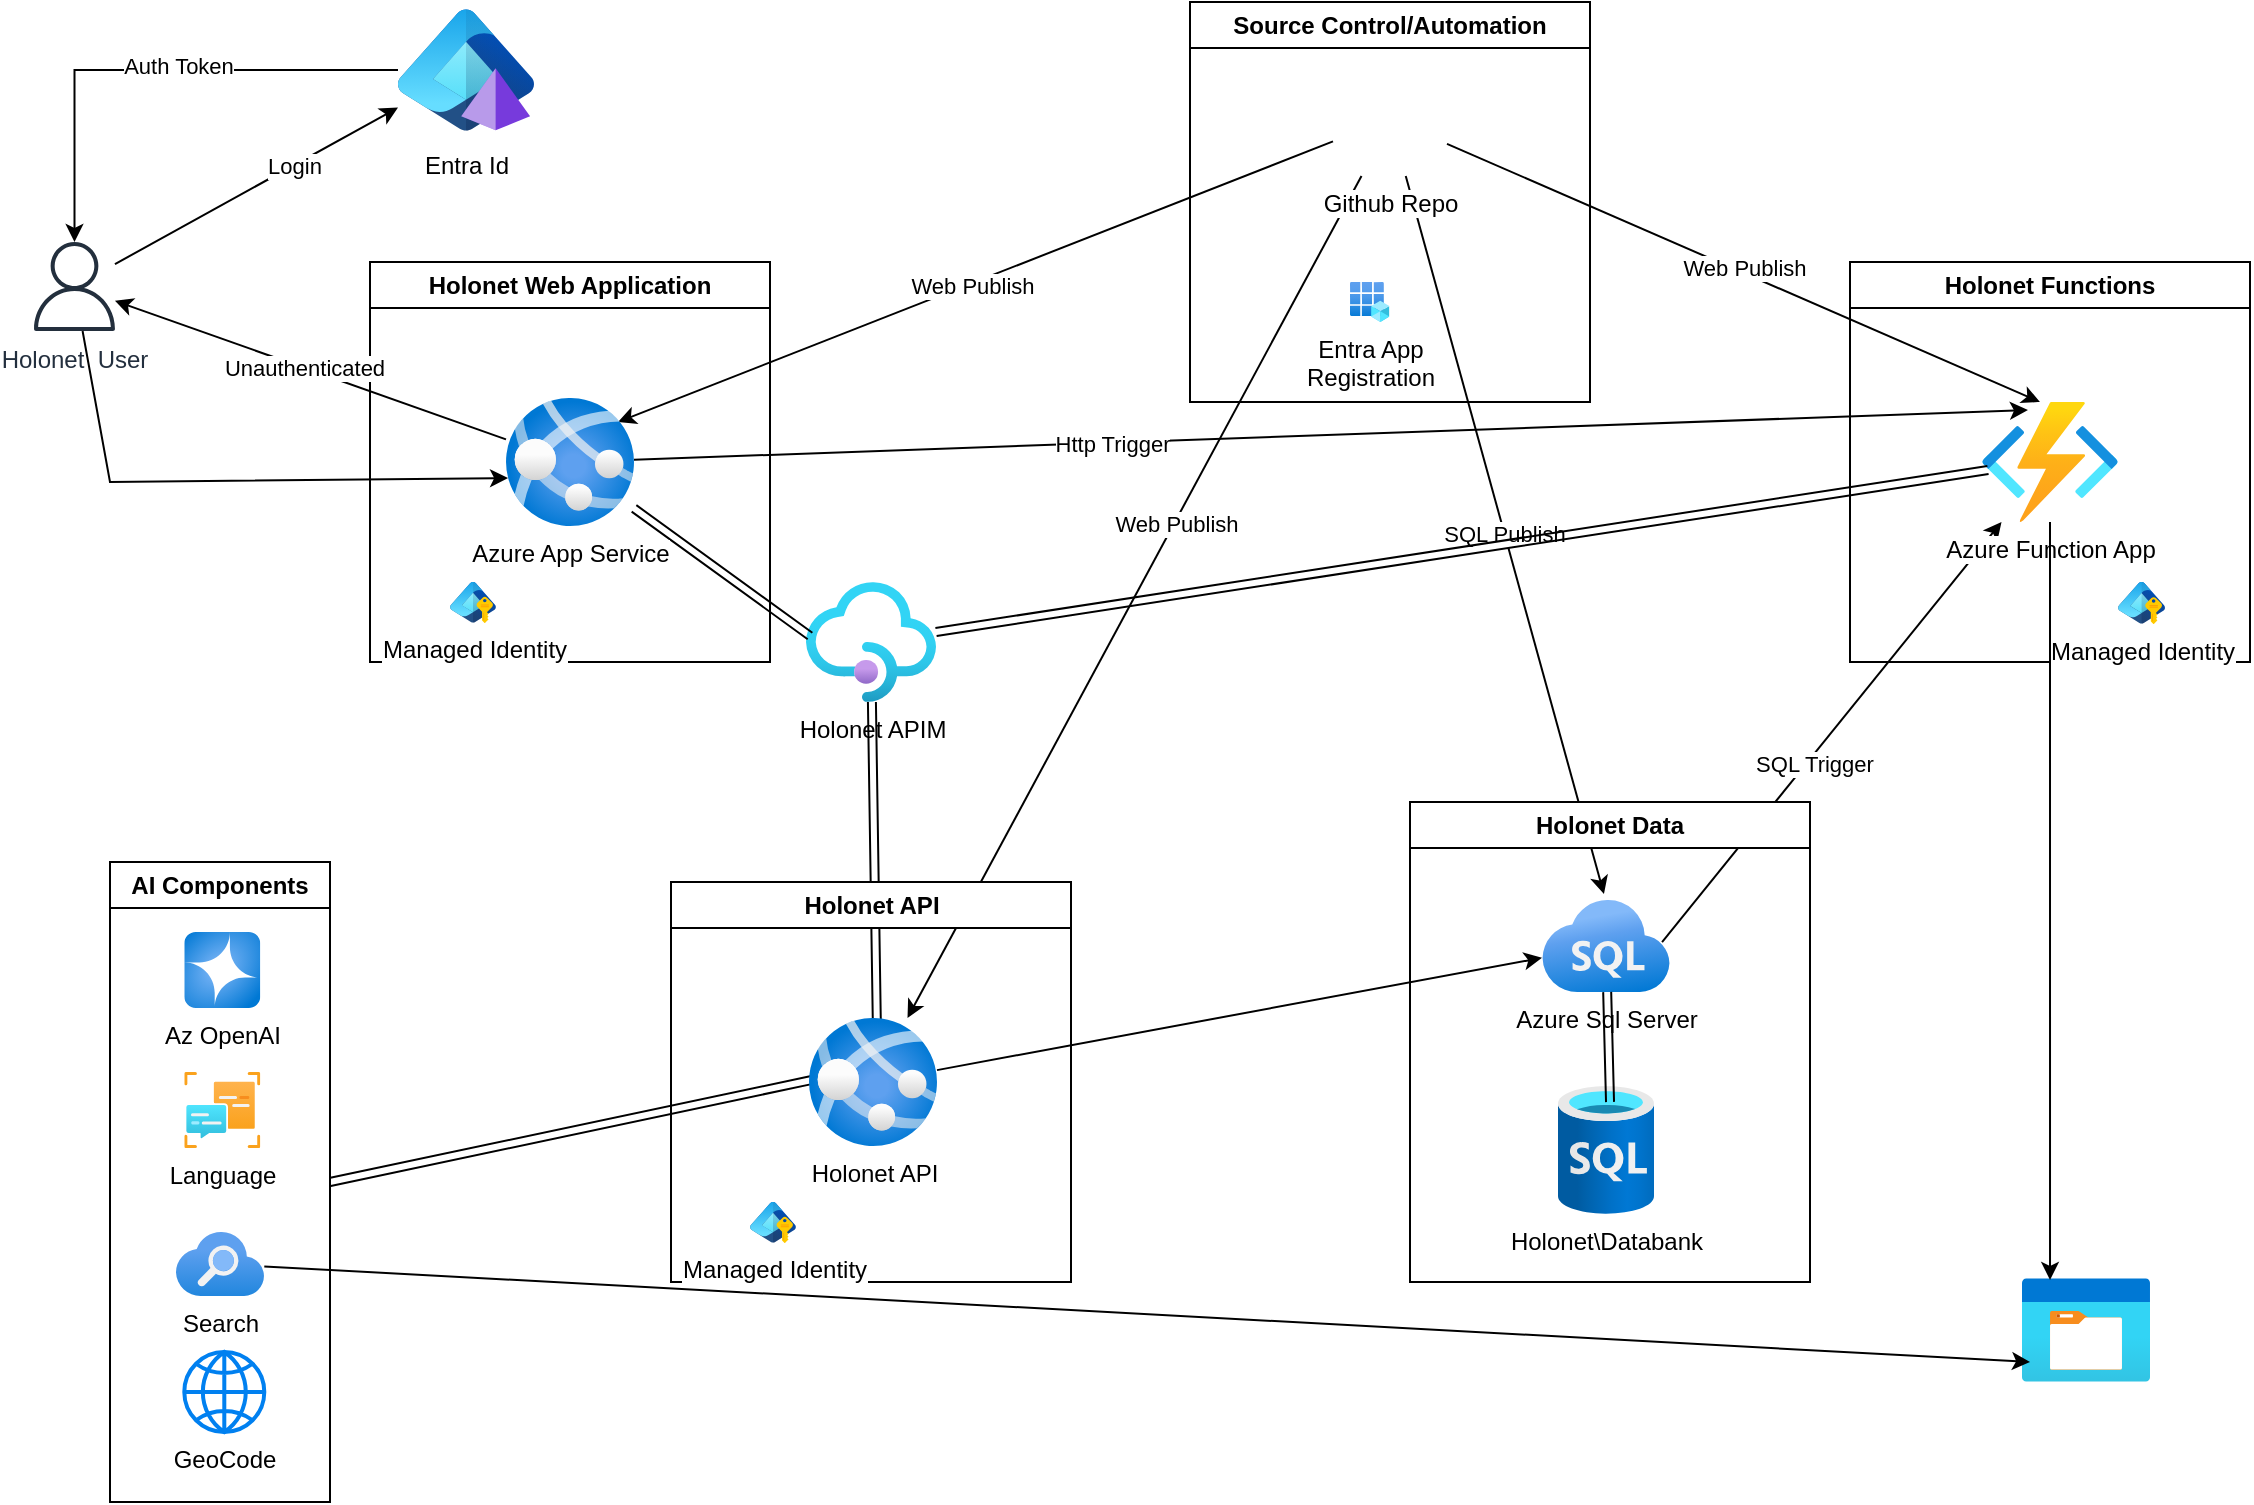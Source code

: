 <mxfile version="28.0.6">
  <diagram name="Page-1" id="Z6uwd8glNHOKKR8o7s89">
    <mxGraphModel dx="1208" dy="1100" grid="1" gridSize="10" guides="1" tooltips="1" connect="1" arrows="1" fold="1" page="1" pageScale="1" pageWidth="1100" pageHeight="850" background="#ffffff" math="0" shadow="0">
      <root>
        <mxCell id="0" />
        <mxCell id="1" parent="0" />
        <mxCell id="IOJvnIvSWEOMd2ZIk_6C-7" value="Holonet APIM" style="image;aspect=fixed;html=1;points=[];align=center;fontSize=12;image=img/lib/azure2/app_services/API_Management_Services.svg;rounded=0;" vertex="1" parent="1">
          <mxGeometry x="428" y="320" width="65" height="60" as="geometry" />
        </mxCell>
        <mxCell id="IOJvnIvSWEOMd2ZIk_6C-60" style="rounded=0;orthogonalLoop=1;jettySize=auto;html=1;" edge="1" parent="1" source="IOJvnIvSWEOMd2ZIk_6C-9" target="IOJvnIvSWEOMd2ZIk_6C-11">
          <mxGeometry relative="1" as="geometry" />
        </mxCell>
        <mxCell id="IOJvnIvSWEOMd2ZIk_6C-38" style="rounded=0;orthogonalLoop=1;jettySize=auto;html=1;" edge="1" parent="1" source="IOJvnIvSWEOMd2ZIk_6C-13" target="IOJvnIvSWEOMd2ZIk_6C-35">
          <mxGeometry relative="1" as="geometry" />
        </mxCell>
        <mxCell id="IOJvnIvSWEOMd2ZIk_6C-47" value="Login" style="edgeLabel;html=1;align=center;verticalAlign=middle;resizable=0;points=[];rounded=0;" vertex="1" connectable="0" parent="IOJvnIvSWEOMd2ZIk_6C-38">
          <mxGeometry x="0.254" relative="1" as="geometry">
            <mxPoint as="offset" />
          </mxGeometry>
        </mxCell>
        <mxCell id="IOJvnIvSWEOMd2ZIk_6C-13" value="Holonet&amp;nbsp; User" style="outlineConnect=0;fontColor=#232F3E;gradientColor=none;fillColor=#232F3D;strokeColor=none;dashed=0;verticalLabelPosition=bottom;verticalAlign=top;align=center;html=1;fontSize=12;fontStyle=0;aspect=fixed;pointerEvents=1;shape=mxgraph.aws4.user;rounded=0;" vertex="1" parent="1">
          <mxGeometry x="40" y="150" width="44.5" height="44.5" as="geometry" />
        </mxCell>
        <mxCell id="IOJvnIvSWEOMd2ZIk_6C-16" style="rounded=0;orthogonalLoop=1;jettySize=auto;html=1;exitX=0.25;exitY=1;exitDx=0;exitDy=0;" edge="1" parent="1" source="IOJvnIvSWEOMd2ZIk_6C-3" target="IOJvnIvSWEOMd2ZIk_6C-9">
          <mxGeometry relative="1" as="geometry" />
        </mxCell>
        <mxCell id="IOJvnIvSWEOMd2ZIk_6C-29" value="Web Publish" style="edgeLabel;html=1;align=center;verticalAlign=middle;resizable=0;points=[];rounded=0;" vertex="1" connectable="0" parent="IOJvnIvSWEOMd2ZIk_6C-16">
          <mxGeometry x="-0.176" y="1" relative="1" as="geometry">
            <mxPoint as="offset" />
          </mxGeometry>
        </mxCell>
        <mxCell id="IOJvnIvSWEOMd2ZIk_6C-17" style="rounded=0;orthogonalLoop=1;jettySize=auto;html=1;entryX=0.426;entryY=0;entryDx=0;entryDy=0;entryPerimeter=0;" edge="1" parent="1" source="IOJvnIvSWEOMd2ZIk_6C-3" target="IOJvnIvSWEOMd2ZIk_6C-10">
          <mxGeometry relative="1" as="geometry" />
        </mxCell>
        <mxCell id="IOJvnIvSWEOMd2ZIk_6C-30" value="Web Publish" style="edgeLabel;html=1;align=center;verticalAlign=middle;resizable=0;points=[];rounded=0;" vertex="1" connectable="0" parent="IOJvnIvSWEOMd2ZIk_6C-17">
          <mxGeometry x="-0.007" y="2" relative="1" as="geometry">
            <mxPoint as="offset" />
          </mxGeometry>
        </mxCell>
        <mxCell id="IOJvnIvSWEOMd2ZIk_6C-18" style="rounded=0;orthogonalLoop=1;jettySize=auto;html=1;entryX=0.875;entryY=0.188;entryDx=0;entryDy=0;entryPerimeter=0;" edge="1" parent="1" source="IOJvnIvSWEOMd2ZIk_6C-3" target="IOJvnIvSWEOMd2ZIk_6C-8">
          <mxGeometry relative="1" as="geometry" />
        </mxCell>
        <mxCell id="IOJvnIvSWEOMd2ZIk_6C-28" value="Web Publish" style="edgeLabel;html=1;align=center;verticalAlign=middle;resizable=0;points=[];rounded=0;" vertex="1" connectable="0" parent="IOJvnIvSWEOMd2ZIk_6C-18">
          <mxGeometry x="0.012" y="1" relative="1" as="geometry">
            <mxPoint as="offset" />
          </mxGeometry>
        </mxCell>
        <mxCell id="IOJvnIvSWEOMd2ZIk_6C-19" value="SQL Publish" style="rounded=0;orthogonalLoop=1;jettySize=auto;html=1;entryX=0.484;entryY=-0.065;entryDx=0;entryDy=0;entryPerimeter=0;" edge="1" parent="1" source="IOJvnIvSWEOMd2ZIk_6C-3" target="IOJvnIvSWEOMd2ZIk_6C-11">
          <mxGeometry relative="1" as="geometry" />
        </mxCell>
        <mxCell id="IOJvnIvSWEOMd2ZIk_6C-24" style="rounded=0;orthogonalLoop=1;jettySize=auto;html=1;entryX=0.338;entryY=0.067;entryDx=0;entryDy=0;entryPerimeter=0;" edge="1" parent="1" source="IOJvnIvSWEOMd2ZIk_6C-8" target="IOJvnIvSWEOMd2ZIk_6C-10">
          <mxGeometry relative="1" as="geometry" />
        </mxCell>
        <mxCell id="IOJvnIvSWEOMd2ZIk_6C-25" value="Http Trigger" style="edgeLabel;html=1;align=center;verticalAlign=middle;resizable=0;points=[];rounded=0;" vertex="1" connectable="0" parent="IOJvnIvSWEOMd2ZIk_6C-24">
          <mxGeometry x="-0.315" relative="1" as="geometry">
            <mxPoint as="offset" />
          </mxGeometry>
        </mxCell>
        <mxCell id="IOJvnIvSWEOMd2ZIk_6C-26" style="rounded=0;orthogonalLoop=1;jettySize=auto;html=1;exitX=0.938;exitY=0.457;exitDx=0;exitDy=0;exitPerimeter=0;" edge="1" parent="1" source="IOJvnIvSWEOMd2ZIk_6C-11" target="IOJvnIvSWEOMd2ZIk_6C-10">
          <mxGeometry relative="1" as="geometry" />
        </mxCell>
        <mxCell id="IOJvnIvSWEOMd2ZIk_6C-27" value="SQL Trigger" style="edgeLabel;html=1;align=center;verticalAlign=middle;resizable=0;points=[];rounded=0;" vertex="1" connectable="0" parent="IOJvnIvSWEOMd2ZIk_6C-26">
          <mxGeometry x="-0.134" y="-3" relative="1" as="geometry">
            <mxPoint as="offset" />
          </mxGeometry>
        </mxCell>
        <mxCell id="IOJvnIvSWEOMd2ZIk_6C-39" style="edgeStyle=orthogonalEdgeStyle;rounded=0;orthogonalLoop=1;jettySize=auto;html=1;" edge="1" parent="1" source="IOJvnIvSWEOMd2ZIk_6C-35" target="IOJvnIvSWEOMd2ZIk_6C-13">
          <mxGeometry relative="1" as="geometry" />
        </mxCell>
        <mxCell id="IOJvnIvSWEOMd2ZIk_6C-48" value="Auth Token" style="edgeLabel;html=1;align=center;verticalAlign=middle;resizable=0;points=[];rounded=0;" vertex="1" connectable="0" parent="IOJvnIvSWEOMd2ZIk_6C-39">
          <mxGeometry x="-0.109" y="-2" relative="1" as="geometry">
            <mxPoint as="offset" />
          </mxGeometry>
        </mxCell>
        <mxCell id="IOJvnIvSWEOMd2ZIk_6C-35" value="Entra Id" style="image;aspect=fixed;html=1;points=[];align=center;fontSize=12;image=img/lib/azure2/identity/Entra_Domain_Services.svg;rounded=0;" vertex="1" parent="1">
          <mxGeometry x="224" y="30" width="68" height="68" as="geometry" />
        </mxCell>
        <mxCell id="IOJvnIvSWEOMd2ZIk_6C-43" style="rounded=0;orthogonalLoop=1;jettySize=auto;html=1;entryX=0.016;entryY=0.625;entryDx=0;entryDy=0;entryPerimeter=0;" edge="1" parent="1" source="IOJvnIvSWEOMd2ZIk_6C-13" target="IOJvnIvSWEOMd2ZIk_6C-8">
          <mxGeometry relative="1" as="geometry">
            <mxPoint x="80" y="210" as="sourcePoint" />
            <Array as="points">
              <mxPoint x="80" y="270" />
            </Array>
          </mxGeometry>
        </mxCell>
        <mxCell id="IOJvnIvSWEOMd2ZIk_6C-58" style="rounded=0;orthogonalLoop=1;jettySize=auto;html=1;entryX=0.531;entryY=0.109;entryDx=0;entryDy=0;entryPerimeter=0;shape=link;" edge="1" parent="1" source="IOJvnIvSWEOMd2ZIk_6C-7" target="IOJvnIvSWEOMd2ZIk_6C-9">
          <mxGeometry relative="1" as="geometry" />
        </mxCell>
        <mxCell id="IOJvnIvSWEOMd2ZIk_6C-59" style="rounded=0;orthogonalLoop=1;jettySize=auto;html=1;entryX=0.031;entryY=0.45;entryDx=0;entryDy=0;entryPerimeter=0;shape=link;" edge="1" parent="1" source="IOJvnIvSWEOMd2ZIk_6C-8" target="IOJvnIvSWEOMd2ZIk_6C-7">
          <mxGeometry relative="1" as="geometry" />
        </mxCell>
        <mxCell id="IOJvnIvSWEOMd2ZIk_6C-61" value="Holonet Web Application" style="swimlane;whiteSpace=wrap;html=1;rounded=0;" vertex="1" parent="1">
          <mxGeometry x="210" y="160" width="200" height="200" as="geometry" />
        </mxCell>
        <mxCell id="IOJvnIvSWEOMd2ZIk_6C-8" value="Azure App Service" style="image;aspect=fixed;html=1;points=[];align=center;fontSize=12;image=img/lib/azure2/app_services/App_Services.svg;rounded=0;" vertex="1" parent="IOJvnIvSWEOMd2ZIk_6C-61">
          <mxGeometry x="68" y="68" width="64" height="64" as="geometry" />
        </mxCell>
        <mxCell id="IOJvnIvSWEOMd2ZIk_6C-53" value="Managed Identity" style="image;aspect=fixed;html=1;points=[];align=center;fontSize=12;image=img/lib/azure2/identity/Entra_Managed_Identities.svg;rounded=0;" vertex="1" parent="IOJvnIvSWEOMd2ZIk_6C-61">
          <mxGeometry x="40" y="160" width="23" height="20.44" as="geometry" />
        </mxCell>
        <mxCell id="IOJvnIvSWEOMd2ZIk_6C-75" style="rounded=0;orthogonalLoop=1;jettySize=auto;html=1;entryX=1;entryY=0.5;entryDx=0;entryDy=0;shape=link;exitX=0.023;exitY=0.484;exitDx=0;exitDy=0;exitPerimeter=0;" edge="1" parent="1" source="IOJvnIvSWEOMd2ZIk_6C-9" target="IOJvnIvSWEOMd2ZIk_6C-69">
          <mxGeometry relative="1" as="geometry" />
        </mxCell>
        <mxCell id="IOJvnIvSWEOMd2ZIk_6C-62" value="Holonet API" style="swimlane;whiteSpace=wrap;html=1;rounded=0;" vertex="1" parent="1">
          <mxGeometry x="360.5" y="470" width="200" height="200" as="geometry" />
        </mxCell>
        <mxCell id="IOJvnIvSWEOMd2ZIk_6C-9" value="Holonet API" style="image;aspect=fixed;html=1;points=[];align=center;fontSize=12;image=img/lib/azure2/app_services/App_Services.svg;rounded=0;" vertex="1" parent="IOJvnIvSWEOMd2ZIk_6C-62">
          <mxGeometry x="69" y="68" width="64" height="64" as="geometry" />
        </mxCell>
        <mxCell id="IOJvnIvSWEOMd2ZIk_6C-67" value="Managed Identity" style="image;aspect=fixed;html=1;points=[];align=center;fontSize=12;image=img/lib/azure2/identity/Entra_Managed_Identities.svg;rounded=0;" vertex="1" parent="IOJvnIvSWEOMd2ZIk_6C-62">
          <mxGeometry x="39.5" y="160" width="23" height="20.44" as="geometry" />
        </mxCell>
        <mxCell id="IOJvnIvSWEOMd2ZIk_6C-63" value="Holonet Functions" style="swimlane;whiteSpace=wrap;html=1;rounded=0;" vertex="1" parent="1">
          <mxGeometry x="950" y="160" width="200" height="200" as="geometry" />
        </mxCell>
        <mxCell id="IOJvnIvSWEOMd2ZIk_6C-10" value="Azure Function App" style="image;aspect=fixed;html=1;points=[];align=center;fontSize=12;image=img/lib/azure2/compute/Function_Apps.svg;rounded=0;" vertex="1" parent="IOJvnIvSWEOMd2ZIk_6C-63">
          <mxGeometry x="66" y="70" width="68" height="60" as="geometry" />
        </mxCell>
        <mxCell id="IOJvnIvSWEOMd2ZIk_6C-68" value="Managed Identity" style="image;aspect=fixed;html=1;points=[];align=center;fontSize=12;image=img/lib/azure2/identity/Entra_Managed_Identities.svg;rounded=0;" vertex="1" parent="IOJvnIvSWEOMd2ZIk_6C-63">
          <mxGeometry x="134" y="160" width="23.56" height="20.94" as="geometry" />
        </mxCell>
        <mxCell id="IOJvnIvSWEOMd2ZIk_6C-66" value="Holonet Data" style="swimlane;whiteSpace=wrap;html=1;rounded=0;" vertex="1" parent="1">
          <mxGeometry x="730" y="430" width="200" height="240" as="geometry" />
        </mxCell>
        <mxCell id="IOJvnIvSWEOMd2ZIk_6C-11" value="Azure Sql Server" style="image;aspect=fixed;html=1;points=[];align=center;fontSize=12;image=img/lib/azure2/databases/Azure_SQL.svg;rounded=0;" vertex="1" parent="IOJvnIvSWEOMd2ZIk_6C-66">
          <mxGeometry x="66" y="49" width="64" height="46" as="geometry" />
        </mxCell>
        <mxCell id="IOJvnIvSWEOMd2ZIk_6C-12" value="Holonet\Databank" style="image;aspect=fixed;html=1;points=[];align=center;fontSize=12;image=img/lib/azure2/databases/SQL_Database.svg;rounded=0;" vertex="1" parent="IOJvnIvSWEOMd2ZIk_6C-66">
          <mxGeometry x="74" y="142" width="48" height="64" as="geometry" />
        </mxCell>
        <mxCell id="IOJvnIvSWEOMd2ZIk_6C-20" style="rounded=0;orthogonalLoop=1;jettySize=auto;html=1;entryX=0.542;entryY=0.125;entryDx=0;entryDy=0;entryPerimeter=0;shape=link;" edge="1" parent="IOJvnIvSWEOMd2ZIk_6C-66" source="IOJvnIvSWEOMd2ZIk_6C-11" target="IOJvnIvSWEOMd2ZIk_6C-12">
          <mxGeometry relative="1" as="geometry" />
        </mxCell>
        <mxCell id="IOJvnIvSWEOMd2ZIk_6C-69" value="AI Components" style="swimlane;whiteSpace=wrap;html=1;rounded=0;" vertex="1" parent="1">
          <mxGeometry x="80" y="460" width="110" height="320" as="geometry" />
        </mxCell>
        <mxCell id="IOJvnIvSWEOMd2ZIk_6C-70" value="Az OpenAI" style="image;aspect=fixed;html=1;points=[];align=center;fontSize=12;image=img/lib/azure2/ai_machine_learning/Azure_OpenAI.svg;rounded=0;" vertex="1" parent="IOJvnIvSWEOMd2ZIk_6C-69">
          <mxGeometry x="37.15" y="35" width="38" height="38" as="geometry" />
        </mxCell>
        <mxCell id="IOJvnIvSWEOMd2ZIk_6C-71" value="Search" style="image;aspect=fixed;html=1;points=[];align=center;fontSize=12;image=img/lib/azure2/app_services/Search_Services.svg;rounded=0;" vertex="1" parent="IOJvnIvSWEOMd2ZIk_6C-69">
          <mxGeometry x="32.84" y="185" width="44.31" height="32" as="geometry" />
        </mxCell>
        <mxCell id="IOJvnIvSWEOMd2ZIk_6C-72" value="Language" style="image;aspect=fixed;html=1;points=[];align=center;fontSize=12;image=img/lib/azure2/ai_machine_learning/Language_Services.svg;rounded=0;" vertex="1" parent="IOJvnIvSWEOMd2ZIk_6C-69">
          <mxGeometry x="37.15" y="105" width="38" height="38" as="geometry" />
        </mxCell>
        <mxCell id="IOJvnIvSWEOMd2ZIk_6C-73" value="GeoCode" style="html=1;verticalLabelPosition=bottom;align=center;labelBackgroundColor=#ffffff;verticalAlign=top;strokeWidth=2;strokeColor=#0080F0;shadow=0;dashed=0;shape=mxgraph.ios7.icons.globe;rounded=0;" vertex="1" parent="IOJvnIvSWEOMd2ZIk_6C-69">
          <mxGeometry x="37.15" y="245" width="40" height="40" as="geometry" />
        </mxCell>
        <mxCell id="IOJvnIvSWEOMd2ZIk_6C-77" style="rounded=0;orthogonalLoop=1;jettySize=auto;html=1;" edge="1" parent="1" source="IOJvnIvSWEOMd2ZIk_6C-8" target="IOJvnIvSWEOMd2ZIk_6C-13">
          <mxGeometry relative="1" as="geometry" />
        </mxCell>
        <mxCell id="IOJvnIvSWEOMd2ZIk_6C-78" value="Unauthenticated" style="edgeLabel;html=1;align=center;verticalAlign=middle;resizable=0;points=[];rounded=0;" vertex="1" connectable="0" parent="IOJvnIvSWEOMd2ZIk_6C-77">
          <mxGeometry x="0.037" relative="1" as="geometry">
            <mxPoint as="offset" />
          </mxGeometry>
        </mxCell>
        <mxCell id="IOJvnIvSWEOMd2ZIk_6C-79" value="Source Control/Automation" style="swimlane;whiteSpace=wrap;html=1;rounded=0;" vertex="1" parent="1">
          <mxGeometry x="620" y="30" width="200" height="200" as="geometry" />
        </mxCell>
        <mxCell id="IOJvnIvSWEOMd2ZIk_6C-3" value="Github Repo" style="shape=image;html=1;verticalAlign=top;verticalLabelPosition=bottom;labelBackgroundColor=#ffffff;imageAspect=0;aspect=fixed;image=https://icons.diagrams.net/icon-cache1/Picons_Social-2097/github_rounded-685.svg;rounded=0;" vertex="1" parent="IOJvnIvSWEOMd2ZIk_6C-79">
          <mxGeometry x="71.5" y="30" width="57" height="57" as="geometry" />
        </mxCell>
        <mxCell id="IOJvnIvSWEOMd2ZIk_6C-50" value="Entra App&lt;div&gt;Registration&lt;/div&gt;" style="image;aspect=fixed;html=1;points=[];align=center;fontSize=12;image=img/lib/azure2/identity/App_Registrations.svg;rounded=0;" vertex="1" parent="IOJvnIvSWEOMd2ZIk_6C-79">
          <mxGeometry x="80" y="140" width="19.69" height="20" as="geometry" />
        </mxCell>
        <mxCell id="IOJvnIvSWEOMd2ZIk_6C-80" style="rounded=0;orthogonalLoop=1;jettySize=auto;html=1;entryX=0.044;entryY=0.567;entryDx=0;entryDy=0;entryPerimeter=0;shape=link;" edge="1" parent="1" source="IOJvnIvSWEOMd2ZIk_6C-7" target="IOJvnIvSWEOMd2ZIk_6C-10">
          <mxGeometry relative="1" as="geometry" />
        </mxCell>
        <mxCell id="IOJvnIvSWEOMd2ZIk_6C-81" value="" style="image;aspect=fixed;html=1;points=[];align=center;fontSize=12;image=img/lib/azure2/general/Storage_Container.svg;" vertex="1" parent="1">
          <mxGeometry x="1036" y="668" width="64" height="52" as="geometry" />
        </mxCell>
        <mxCell id="IOJvnIvSWEOMd2ZIk_6C-82" style="rounded=0;orthogonalLoop=1;jettySize=auto;html=1;entryX=0.219;entryY=0.019;entryDx=0;entryDy=0;entryPerimeter=0;" edge="1" parent="1" source="IOJvnIvSWEOMd2ZIk_6C-10" target="IOJvnIvSWEOMd2ZIk_6C-81">
          <mxGeometry relative="1" as="geometry" />
        </mxCell>
        <mxCell id="IOJvnIvSWEOMd2ZIk_6C-84" style="rounded=0;orthogonalLoop=1;jettySize=auto;html=1;entryX=0.063;entryY=0.808;entryDx=0;entryDy=0;entryPerimeter=0;" edge="1" parent="1" source="IOJvnIvSWEOMd2ZIk_6C-71" target="IOJvnIvSWEOMd2ZIk_6C-81">
          <mxGeometry relative="1" as="geometry" />
        </mxCell>
      </root>
    </mxGraphModel>
  </diagram>
</mxfile>
